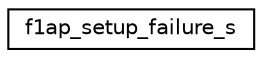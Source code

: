 digraph "Graphical Class Hierarchy"
{
 // LATEX_PDF_SIZE
  edge [fontname="Helvetica",fontsize="10",labelfontname="Helvetica",labelfontsize="10"];
  node [fontname="Helvetica",fontsize="10",shape=record];
  rankdir="LR";
  Node0 [label="f1ap_setup_failure_s",height=0.2,width=0.4,color="black", fillcolor="white", style="filled",URL="$structf1ap__setup__failure__s.html",tooltip=" "];
}
